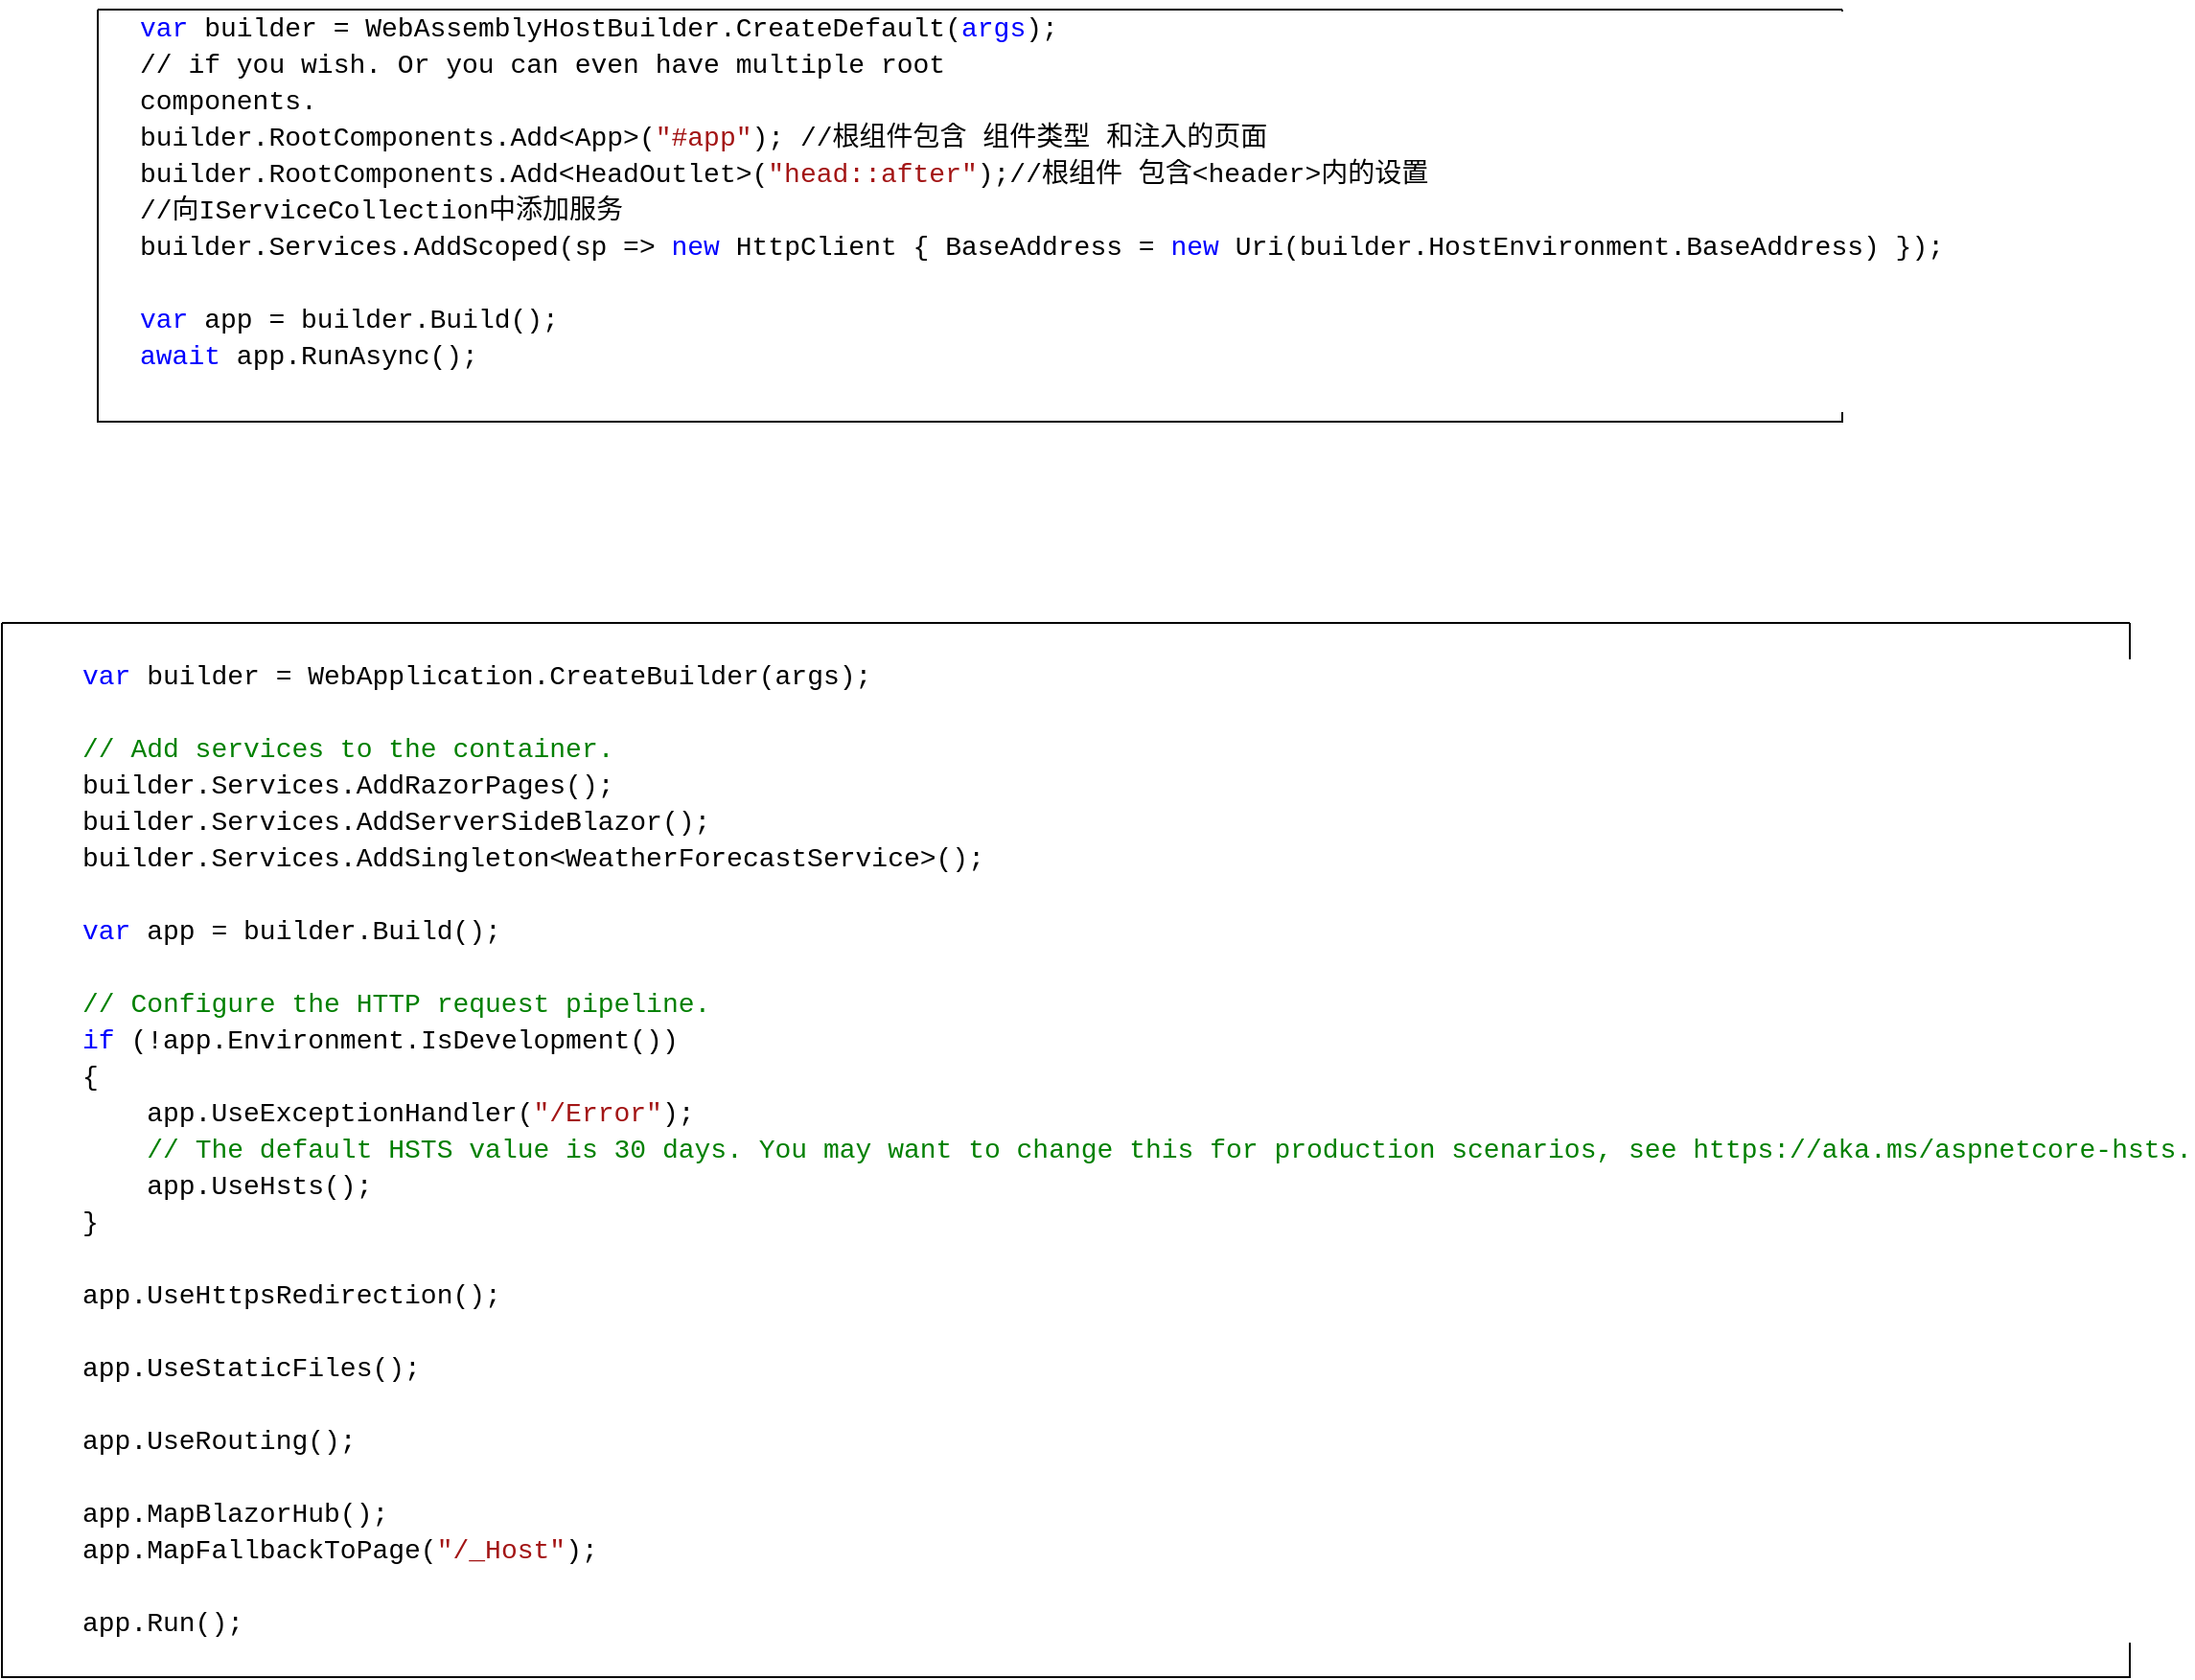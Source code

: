 <mxfile version="20.2.7" type="github">
  <diagram id="_9cusLM6FFAZIeaVTwZ1" name="第 1 页">
    <mxGraphModel dx="782" dy="436" grid="1" gridSize="10" guides="1" tooltips="1" connect="1" arrows="1" fold="1" page="1" pageScale="1" pageWidth="827" pageHeight="1169" math="0" shadow="0">
      <root>
        <mxCell id="0" />
        <mxCell id="1" parent="0" />
        <mxCell id="rv9LeR_7sXlAxLJFzrG7-1" value="" style="swimlane;startSize=0;" vertex="1" parent="1">
          <mxGeometry x="90" y="40" width="910" height="215" as="geometry">
            <mxRectangle x="90" y="40" width="50" height="40" as="alternateBounds" />
          </mxGeometry>
        </mxCell>
        <mxCell id="rv9LeR_7sXlAxLJFzrG7-2" value="&lt;div style=&quot;background-color: rgb(255, 255, 255); font-family: Consolas, &amp;quot;Courier New&amp;quot;, monospace; font-size: 14px; line-height: 19px;&quot;&gt;&lt;div&gt;&lt;span style=&quot;color: rgb(0, 0, 255);&quot;&gt;var&lt;/span&gt; builder = WebAssemblyHostBuilder.CreateDefault(&lt;span style=&quot;color: rgb(0, 0, 255);&quot;&gt;args&lt;/span&gt;);&lt;br&gt;&lt;/div&gt;&lt;div&gt;// if you wish. Or you can even have multiple root&lt;br/&gt;components.&lt;/div&gt;&lt;div&gt;builder.RootComponents.Add&amp;lt;App&amp;gt;(&lt;span style=&quot;color: #a31515;&quot;&gt;&quot;#app&quot;&lt;/span&gt;); //根组件包含 组件类型 和注入的页面&lt;/div&gt;&lt;div&gt;builder.RootComponents.Add&amp;lt;HeadOutlet&amp;gt;(&lt;span style=&quot;color: #a31515;&quot;&gt;&quot;head::after&quot;&lt;/span&gt;);//根组件 包含&amp;lt;header&amp;gt;内的设置&lt;/div&gt;//向IServiceCollection中添加服务&lt;br&gt;&lt;div&gt;builder.Services.AddScoped(sp =&amp;gt; &lt;span style=&quot;color: #0000ff;&quot;&gt;new&lt;/span&gt; HttpClient { BaseAddress = &lt;span style=&quot;color: #0000ff;&quot;&gt;new&lt;/span&gt; Uri(builder.HostEnvironment.BaseAddress) });&lt;/div&gt;&lt;br&gt;&lt;div&gt;&lt;span style=&quot;color: #0000ff;&quot;&gt;var&lt;/span&gt; app = builder.Build();&lt;/div&gt;&lt;div&gt;&lt;span style=&quot;color: #0000ff;&quot;&gt;await&lt;/span&gt; app.RunAsync();&lt;/div&gt;&lt;br&gt;&lt;/div&gt;" style="text;html=1;align=left;verticalAlign=middle;resizable=0;points=[];autosize=1;strokeColor=none;fillColor=none;" vertex="1" parent="rv9LeR_7sXlAxLJFzrG7-1">
          <mxGeometry x="20" y="-5" width="890" height="220" as="geometry" />
        </mxCell>
        <mxCell id="rv9LeR_7sXlAxLJFzrG7-3" value="" style="swimlane;startSize=0;" vertex="1" parent="1">
          <mxGeometry x="40" y="360" width="1110" height="550" as="geometry">
            <mxRectangle x="90" y="360" width="50" height="40" as="alternateBounds" />
          </mxGeometry>
        </mxCell>
        <mxCell id="rv9LeR_7sXlAxLJFzrG7-4" value="&lt;div style=&quot;background-color: rgb(255, 255, 255); line-height: 19px;&quot;&gt;&lt;div style=&quot;line-height: 19px;&quot;&gt;&lt;div style=&quot;font-family: Consolas, &amp;quot;Courier New&amp;quot;, monospace; font-size: 14px; line-height: 19px;&quot;&gt;&lt;div&gt;&lt;span style=&quot;color: #0000ff;&quot;&gt;var&lt;/span&gt; builder = WebApplication.CreateBuilder(args);&lt;/div&gt;&lt;br&gt;&lt;div&gt;&lt;span style=&quot;color: #008000;&quot;&gt;// Add services to the container.&lt;/span&gt;&lt;/div&gt;&lt;div&gt;builder.Services.AddRazorPages();&lt;/div&gt;&lt;div&gt;builder.Services.AddServerSideBlazor();&lt;/div&gt;&lt;div&gt;builder.Services.AddSingleton&amp;lt;WeatherForecastService&amp;gt;();&lt;/div&gt;&lt;br&gt;&lt;div&gt;&lt;span style=&quot;color: #0000ff;&quot;&gt;var&lt;/span&gt; app = builder.Build();&lt;/div&gt;&lt;br&gt;&lt;div&gt;&lt;span style=&quot;color: #008000;&quot;&gt;// Configure the HTTP request pipeline.&lt;/span&gt;&lt;/div&gt;&lt;div&gt;&lt;span style=&quot;color: #0000ff;&quot;&gt;if&lt;/span&gt; (!app.Environment.IsDevelopment())&lt;/div&gt;&lt;div&gt;{&lt;/div&gt;&lt;div&gt;&amp;nbsp; &amp;nbsp; app.UseExceptionHandler(&lt;span style=&quot;color: #a31515;&quot;&gt;&quot;/Error&quot;&lt;/span&gt;);&lt;/div&gt;&lt;div&gt;&amp;nbsp; &amp;nbsp; &lt;span style=&quot;color: #008000;&quot;&gt;// The default HSTS value is 30 days. You may want to change this for production scenarios, see https://aka.ms/aspnetcore-hsts.&lt;/span&gt;&lt;/div&gt;&lt;div&gt;&amp;nbsp; &amp;nbsp; app.UseHsts();&lt;/div&gt;&lt;div&gt;}&lt;/div&gt;&lt;br&gt;&lt;div&gt;app.UseHttpsRedirection();&lt;/div&gt;&lt;br&gt;&lt;div&gt;app.UseStaticFiles();&lt;/div&gt;&lt;br&gt;&lt;div&gt;app.UseRouting();&lt;/div&gt;&lt;br&gt;&lt;div&gt;app.MapBlazorHub();&lt;/div&gt;&lt;div&gt;app.MapFallbackToPage(&lt;span style=&quot;color: #a31515;&quot;&gt;&quot;/_Host&quot;&lt;/span&gt;);&lt;/div&gt;&lt;br&gt;&lt;div&gt;app.Run();&lt;/div&gt;&lt;/div&gt;&lt;/div&gt;&lt;/div&gt;" style="text;html=1;align=left;verticalAlign=middle;resizable=0;points=[];autosize=1;strokeColor=none;fillColor=none;" vertex="1" parent="rv9LeR_7sXlAxLJFzrG7-3">
          <mxGeometry x="40" y="10" width="1030" height="530" as="geometry" />
        </mxCell>
      </root>
    </mxGraphModel>
  </diagram>
</mxfile>
